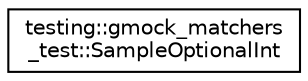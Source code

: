 digraph "Graphical Class Hierarchy"
{
  edge [fontname="Helvetica",fontsize="10",labelfontname="Helvetica",labelfontsize="10"];
  node [fontname="Helvetica",fontsize="10",shape=record];
  rankdir="LR";
  Node0 [label="testing::gmock_matchers\l_test::SampleOptionalInt",height=0.2,width=0.4,color="black", fillcolor="white", style="filled",URL="$classtesting_1_1gmock__matchers__test_1_1SampleOptionalInt.html"];
}
